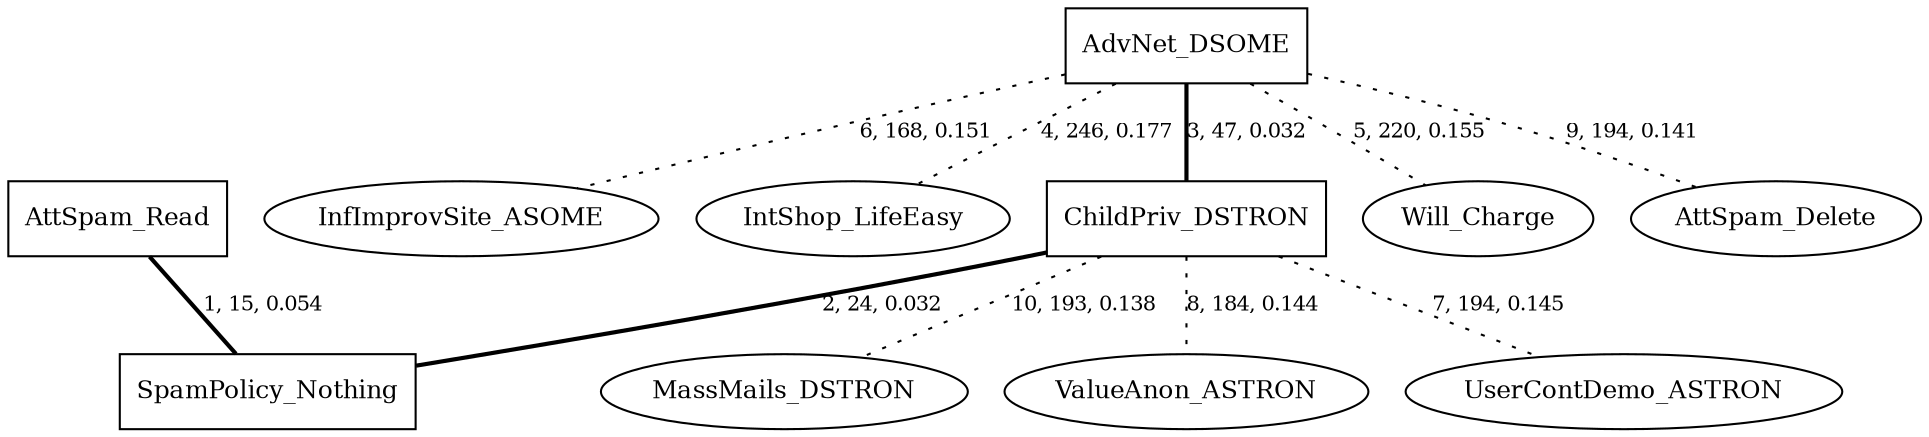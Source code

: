 graph G{
    MassMails_DSTRON [label="MassMails_DSTRON", fontsize=12];
    InfImprovSite_ASOME [label="InfImprovSite_ASOME", fontsize=12];
    SpamPolicy_Nothing [label="SpamPolicy_Nothing", fontsize=12, shape=box];
    AttSpam_Read [label="AttSpam_Read", fontsize=12, shape=box];
    ValueAnon_ASTRON [label="ValueAnon_ASTRON", fontsize=12];
    IntShop_LifeEasy [label="IntShop_LifeEasy", fontsize=12];
    ChildPriv_DSTRON [label="ChildPriv_DSTRON", fontsize=12, shape=box];
    UserContDemo_ASTRON [label="UserContDemo_ASTRON", fontsize=12];
    AdvNet_DSOME [label="AdvNet_DSOME", fontsize=12, shape=box];
    Will_Charge [label="Will_Charge", fontsize=12];
    AttSpam_Delete [label="AttSpam_Delete", fontsize=12];
    ChildPriv_DSTRON -- SpamPolicy_Nothing [label="2, 24, 0.032", fontsize=10, style=bold];
    ChildPriv_DSTRON -- UserContDemo_ASTRON [label="7, 194, 0.145", fontsize=10, style=dotted];
    ChildPriv_DSTRON -- ValueAnon_ASTRON [label="8, 184, 0.144", fontsize=10, style=dotted];
    ChildPriv_DSTRON -- MassMails_DSTRON [label="10, 193, 0.138", fontsize=10, style=dotted];
    AdvNet_DSOME -- IntShop_LifeEasy [label="4, 246, 0.177", fontsize=10, style=dotted];
    AdvNet_DSOME -- AttSpam_Delete [label="9, 194, 0.141", fontsize=10, style=dotted];
    AdvNet_DSOME -- Will_Charge [label="5, 220, 0.155", fontsize=10, style=dotted];
    AdvNet_DSOME -- ChildPriv_DSTRON [label="3, 47, 0.032", fontsize=10, style=bold];
    AdvNet_DSOME -- InfImprovSite_ASOME [label="6, 168, 0.151", fontsize=10, style=dotted];
    AttSpam_Read -- SpamPolicy_Nothing [label="1, 15, 0.054", fontsize=10, style=bold];
}
